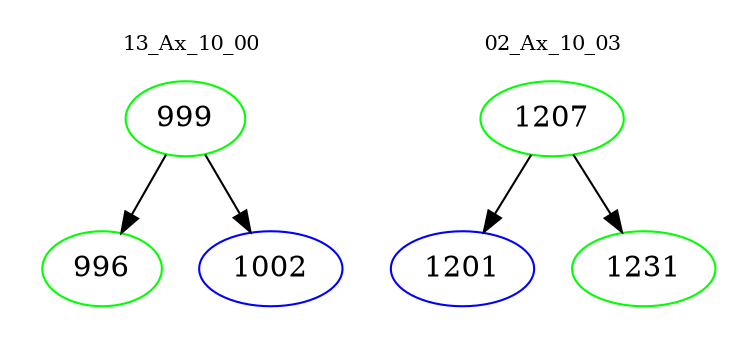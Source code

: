 digraph{
subgraph cluster_0 {
color = white
label = "13_Ax_10_00";
fontsize=10;
T0_999 [label="999", color="green"]
T0_999 -> T0_996 [color="black"]
T0_996 [label="996", color="green"]
T0_999 -> T0_1002 [color="black"]
T0_1002 [label="1002", color="blue"]
}
subgraph cluster_1 {
color = white
label = "02_Ax_10_03";
fontsize=10;
T1_1207 [label="1207", color="green"]
T1_1207 -> T1_1201 [color="black"]
T1_1201 [label="1201", color="blue"]
T1_1207 -> T1_1231 [color="black"]
T1_1231 [label="1231", color="green"]
}
}

